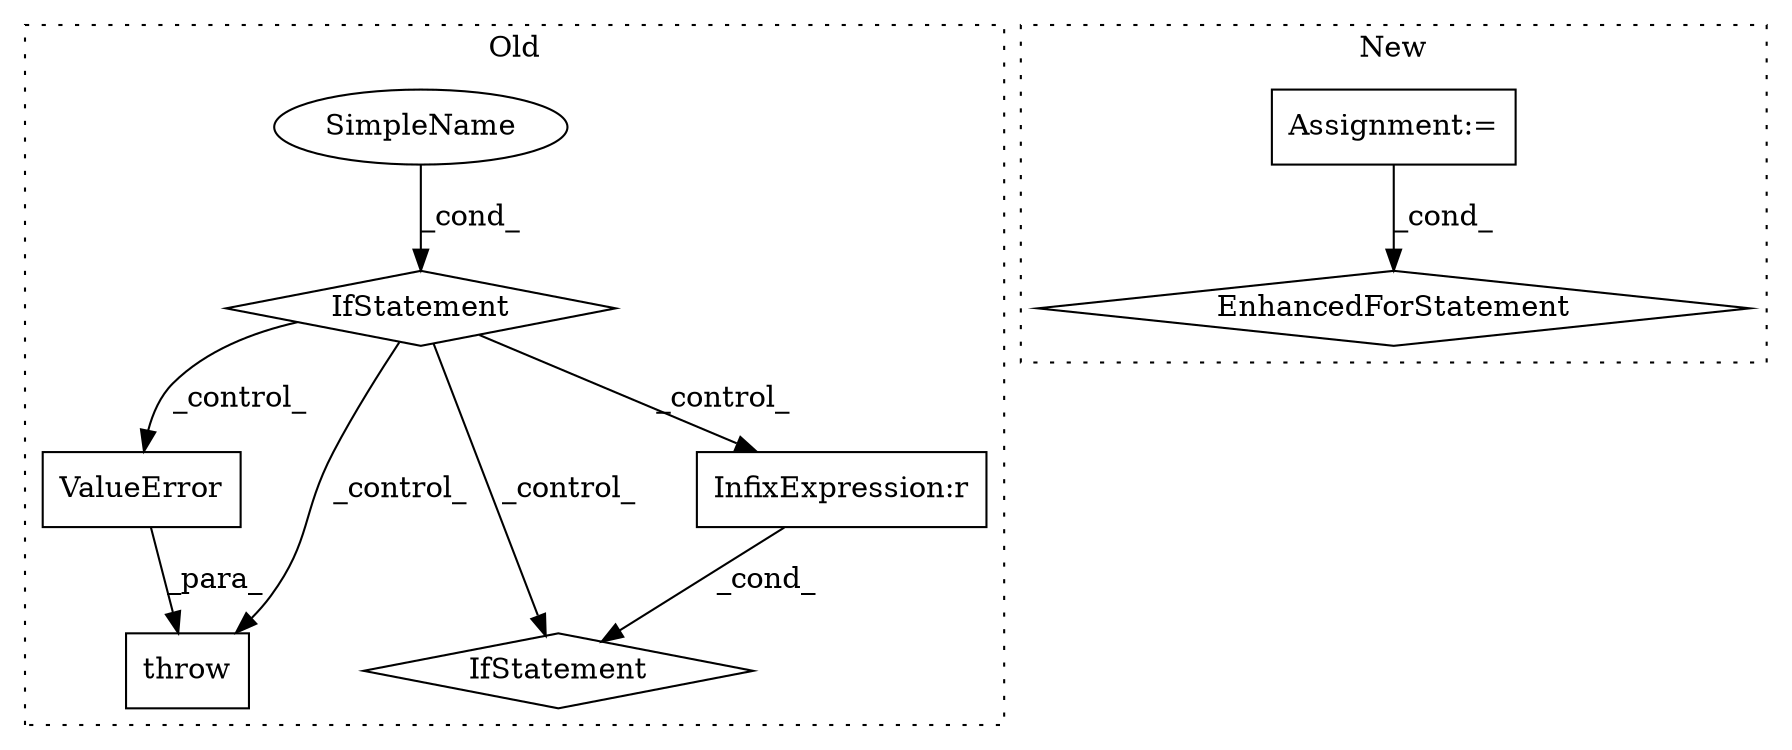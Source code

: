 digraph G {
subgraph cluster0 {
1 [label="ValueError" a="32" s="3175,3341" l="11,1" shape="box"];
3 [label="throw" a="53" s="3169" l="6" shape="box"];
4 [label="IfStatement" a="25" s="3113,3159" l="4,2" shape="diamond"];
5 [label="SimpleName" a="42" s="" l="" shape="ellipse"];
6 [label="IfStatement" a="25" s="3354,3398" l="4,2" shape="diamond"];
7 [label="InfixExpression:r" a="27" s="3393" l="4" shape="box"];
label = "Old";
style="dotted";
}
subgraph cluster1 {
2 [label="EnhancedForStatement" a="70" s="3114,3207" l="69,2" shape="diamond"];
8 [label="Assignment:=" a="7" s="3114,3207" l="69,2" shape="box"];
label = "New";
style="dotted";
}
1 -> 3 [label="_para_"];
4 -> 1 [label="_control_"];
4 -> 7 [label="_control_"];
4 -> 3 [label="_control_"];
4 -> 6 [label="_control_"];
5 -> 4 [label="_cond_"];
7 -> 6 [label="_cond_"];
8 -> 2 [label="_cond_"];
}